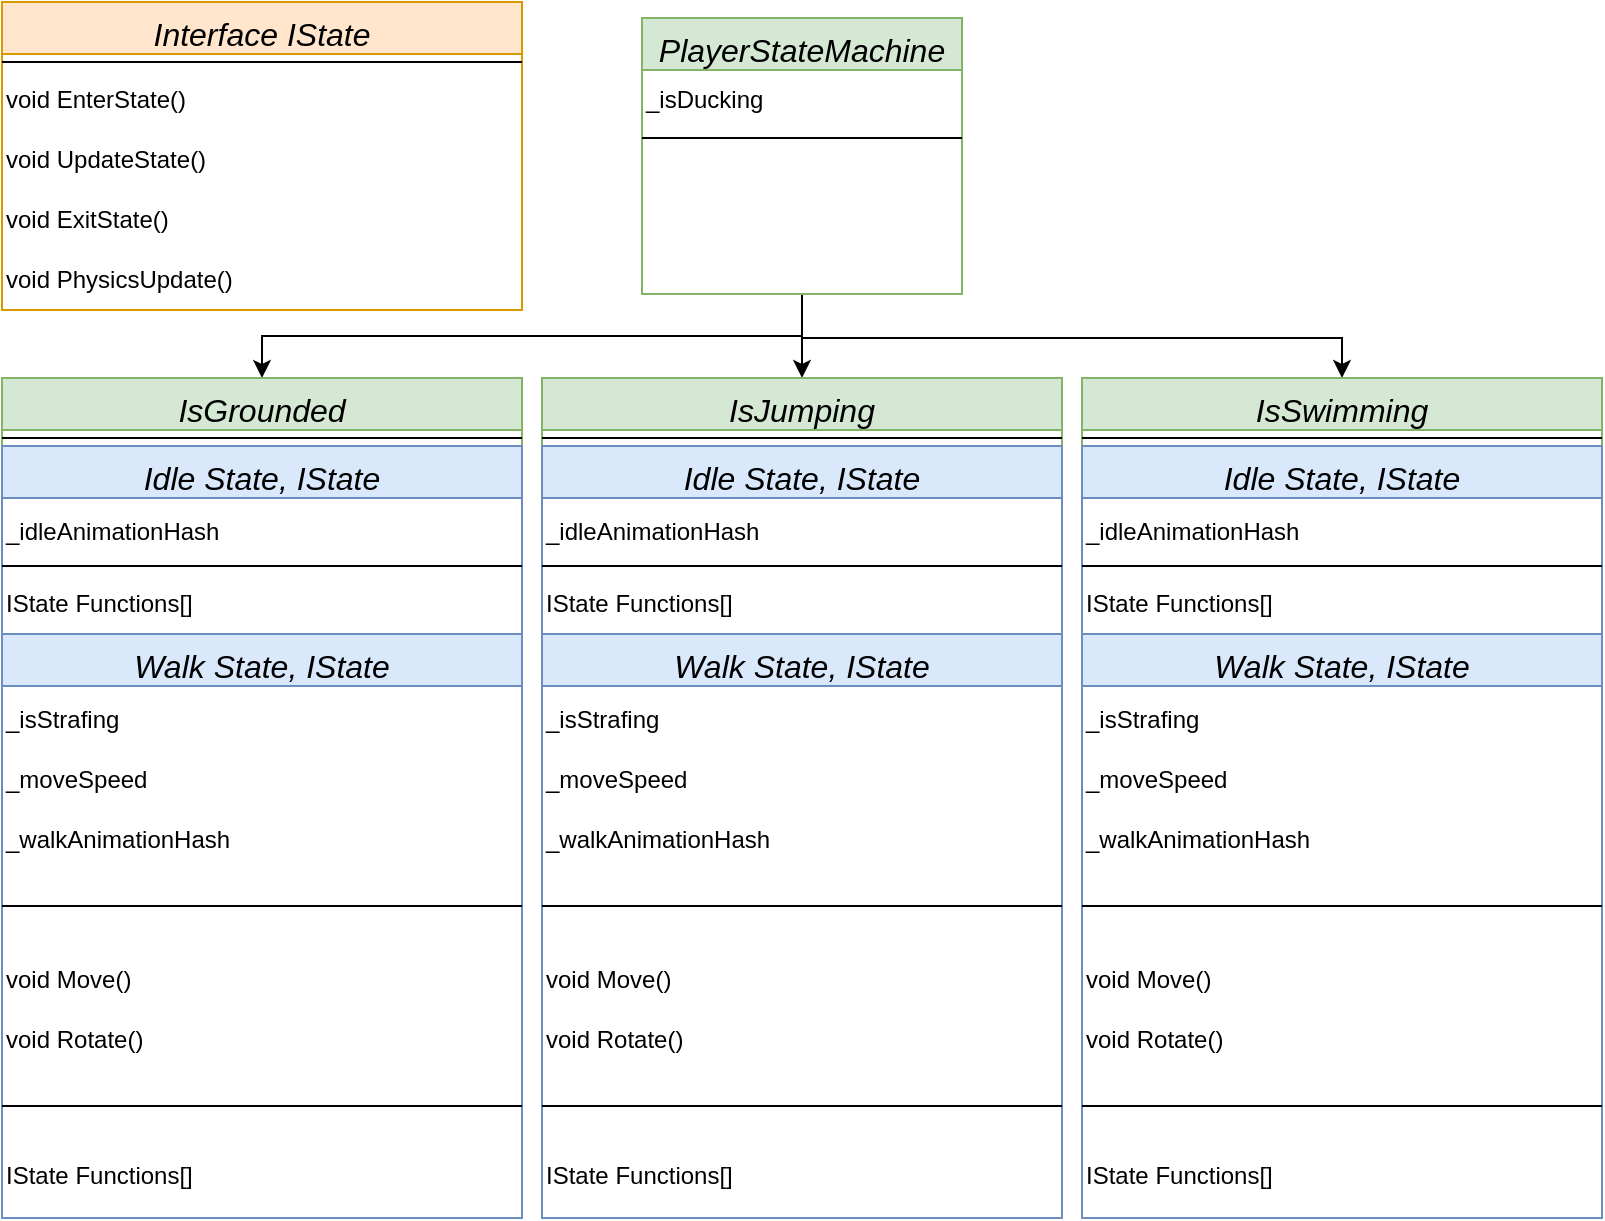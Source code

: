 <mxfile version="24.7.13" pages="3">
  <diagram id="C5RBs43oDa-KdzZeNtuy" name="PlayerStateMachine">
    <mxGraphModel dx="2014" dy="644" grid="1" gridSize="10" guides="1" tooltips="1" connect="1" arrows="1" fold="1" page="1" pageScale="1" pageWidth="827" pageHeight="1169" math="0" shadow="0">
      <root>
        <mxCell id="WIyWlLk6GJQsqaUBKTNV-0" />
        <mxCell id="WIyWlLk6GJQsqaUBKTNV-1" parent="WIyWlLk6GJQsqaUBKTNV-0" />
        <mxCell id="2IhaE5x2PZV9A6nJjj-g-5" style="edgeStyle=orthogonalEdgeStyle;rounded=0;orthogonalLoop=1;jettySize=auto;html=1;exitX=0.5;exitY=1;exitDx=0;exitDy=0;entryX=0.5;entryY=0;entryDx=0;entryDy=0;" edge="1" parent="WIyWlLk6GJQsqaUBKTNV-1" source="zkfFHV4jXpPFQw0GAbJ--0" target="_6eYc3MdGLwHQxHg428E-12">
          <mxGeometry relative="1" as="geometry" />
        </mxCell>
        <mxCell id="2IhaE5x2PZV9A6nJjj-g-6" style="edgeStyle=orthogonalEdgeStyle;rounded=0;orthogonalLoop=1;jettySize=auto;html=1;entryX=0.5;entryY=0;entryDx=0;entryDy=0;" edge="1" parent="WIyWlLk6GJQsqaUBKTNV-1" source="zkfFHV4jXpPFQw0GAbJ--0" target="_6eYc3MdGLwHQxHg428E-19">
          <mxGeometry relative="1" as="geometry" />
        </mxCell>
        <mxCell id="2IhaE5x2PZV9A6nJjj-g-7" style="edgeStyle=orthogonalEdgeStyle;rounded=0;orthogonalLoop=1;jettySize=auto;html=1;entryX=0.5;entryY=0;entryDx=0;entryDy=0;" edge="1" parent="WIyWlLk6GJQsqaUBKTNV-1" source="zkfFHV4jXpPFQw0GAbJ--0" target="_6eYc3MdGLwHQxHg428E-8">
          <mxGeometry relative="1" as="geometry">
            <Array as="points">
              <mxPoint x="380" y="180" />
              <mxPoint x="650" y="180" />
            </Array>
          </mxGeometry>
        </mxCell>
        <mxCell id="zkfFHV4jXpPFQw0GAbJ--0" value="PlayerStateMachine" style="swimlane;fontStyle=2;align=center;verticalAlign=top;childLayout=stackLayout;horizontal=1;startSize=26;horizontalStack=0;resizeParent=1;resizeLast=0;collapsible=1;marginBottom=0;rounded=0;shadow=0;strokeWidth=1;fillColor=#d5e8d4;strokeColor=#82b366;fontSize=16;" parent="WIyWlLk6GJQsqaUBKTNV-1" vertex="1">
          <mxGeometry x="300" y="20" width="160" height="138" as="geometry">
            <mxRectangle x="230" y="140" width="160" height="26" as="alternateBounds" />
          </mxGeometry>
        </mxCell>
        <mxCell id="2IhaE5x2PZV9A6nJjj-g-4" value="_isDucking" style="text;html=1;align=left;verticalAlign=middle;resizable=0;points=[];autosize=1;strokeColor=none;fillColor=none;" vertex="1" parent="zkfFHV4jXpPFQw0GAbJ--0">
          <mxGeometry y="26" width="160" height="30" as="geometry" />
        </mxCell>
        <mxCell id="zkfFHV4jXpPFQw0GAbJ--4" value="" style="line;html=1;strokeWidth=1;align=left;verticalAlign=middle;spacingTop=-1;spacingLeft=3;spacingRight=3;rotatable=0;labelPosition=right;points=[];portConstraint=eastwest;" parent="zkfFHV4jXpPFQw0GAbJ--0" vertex="1">
          <mxGeometry y="56" width="160" height="8" as="geometry" />
        </mxCell>
        <mxCell id="_6eYc3MdGLwHQxHg428E-8" value="IsSwimming&#xa;" style="swimlane;fontStyle=2;align=center;verticalAlign=top;childLayout=stackLayout;horizontal=1;startSize=26;horizontalStack=0;resizeParent=1;resizeLast=0;collapsible=1;marginBottom=0;rounded=0;shadow=0;strokeWidth=1;fillColor=#d5e8d4;strokeColor=#82b366;fontSize=16;" parent="WIyWlLk6GJQsqaUBKTNV-1" vertex="1">
          <mxGeometry x="520" y="200" width="260" height="420" as="geometry">
            <mxRectangle x="230" y="140" width="160" height="26" as="alternateBounds" />
          </mxGeometry>
        </mxCell>
        <mxCell id="_6eYc3MdGLwHQxHg428E-9" value="" style="line;html=1;strokeWidth=1;align=left;verticalAlign=middle;spacingTop=-1;spacingLeft=3;spacingRight=3;rotatable=0;labelPosition=right;points=[];portConstraint=eastwest;" parent="_6eYc3MdGLwHQxHg428E-8" vertex="1">
          <mxGeometry y="26" width="260" height="8" as="geometry" />
        </mxCell>
        <mxCell id="2IhaE5x2PZV9A6nJjj-g-97" value="Idle State, IState" style="swimlane;fontStyle=2;align=center;verticalAlign=top;childLayout=stackLayout;horizontal=1;startSize=26;horizontalStack=0;resizeParent=1;resizeLast=0;collapsible=1;marginBottom=0;rounded=0;shadow=0;strokeWidth=1;fillColor=#dae8fc;strokeColor=#6c8ebf;fontSize=16;" vertex="1" parent="_6eYc3MdGLwHQxHg428E-8">
          <mxGeometry y="34" width="260" height="94" as="geometry">
            <mxRectangle x="230" y="140" width="160" height="26" as="alternateBounds" />
          </mxGeometry>
        </mxCell>
        <mxCell id="2IhaE5x2PZV9A6nJjj-g-98" value="&lt;font style=&quot;font-size: 12px;&quot;&gt;_idleAnimationHash&lt;/font&gt;" style="text;html=1;align=left;verticalAlign=middle;resizable=0;points=[];autosize=1;strokeColor=none;fillColor=none;fontSize=16;" vertex="1" parent="2IhaE5x2PZV9A6nJjj-g-97">
          <mxGeometry y="26" width="260" height="30" as="geometry" />
        </mxCell>
        <mxCell id="2IhaE5x2PZV9A6nJjj-g-99" value="" style="line;html=1;strokeWidth=1;align=left;verticalAlign=middle;spacingTop=-1;spacingLeft=3;spacingRight=3;rotatable=0;labelPosition=right;points=[];portConstraint=eastwest;" vertex="1" parent="2IhaE5x2PZV9A6nJjj-g-97">
          <mxGeometry y="56" width="260" height="8" as="geometry" />
        </mxCell>
        <mxCell id="2IhaE5x2PZV9A6nJjj-g-100" value="IState Functions[]" style="text;html=1;align=left;verticalAlign=middle;resizable=0;points=[];autosize=1;strokeColor=none;fillColor=none;" vertex="1" parent="2IhaE5x2PZV9A6nJjj-g-97">
          <mxGeometry y="64" width="260" height="30" as="geometry" />
        </mxCell>
        <mxCell id="2IhaE5x2PZV9A6nJjj-g-101" value="Walk State, IState" style="swimlane;fontStyle=2;align=center;verticalAlign=top;childLayout=stackLayout;horizontal=1;startSize=26;horizontalStack=0;resizeParent=1;resizeLast=0;collapsible=1;marginBottom=0;rounded=0;shadow=0;strokeWidth=1;fontSize=16;fillColor=#dae8fc;strokeColor=#6c8ebf;" vertex="1" parent="_6eYc3MdGLwHQxHg428E-8">
          <mxGeometry y="128" width="260" height="292" as="geometry">
            <mxRectangle x="230" y="140" width="160" height="26" as="alternateBounds" />
          </mxGeometry>
        </mxCell>
        <mxCell id="2IhaE5x2PZV9A6nJjj-g-102" value="&lt;font style=&quot;font-size: 12px;&quot;&gt;_isStrafing&lt;/font&gt;" style="text;html=1;align=left;verticalAlign=middle;resizable=0;points=[];autosize=1;strokeColor=none;fillColor=none;fontSize=16;" vertex="1" parent="2IhaE5x2PZV9A6nJjj-g-101">
          <mxGeometry y="26" width="260" height="30" as="geometry" />
        </mxCell>
        <mxCell id="2IhaE5x2PZV9A6nJjj-g-103" value="&lt;font style=&quot;font-size: 12px;&quot;&gt;_moveSpeed&lt;/font&gt;" style="text;html=1;align=left;verticalAlign=middle;resizable=0;points=[];autosize=1;strokeColor=none;fillColor=none;fontSize=16;" vertex="1" parent="2IhaE5x2PZV9A6nJjj-g-101">
          <mxGeometry y="56" width="260" height="30" as="geometry" />
        </mxCell>
        <mxCell id="2IhaE5x2PZV9A6nJjj-g-104" value="&lt;font style=&quot;font-size: 12px;&quot;&gt;_walkAnimationHash&lt;/font&gt;" style="text;html=1;align=left;verticalAlign=middle;resizable=0;points=[];autosize=1;strokeColor=none;fillColor=none;fontSize=16;" vertex="1" parent="2IhaE5x2PZV9A6nJjj-g-101">
          <mxGeometry y="86" width="260" height="30" as="geometry" />
        </mxCell>
        <mxCell id="2IhaE5x2PZV9A6nJjj-g-105" value="" style="line;html=1;strokeWidth=1;align=left;verticalAlign=middle;spacingTop=-1;spacingLeft=3;spacingRight=3;rotatable=0;labelPosition=right;points=[];portConstraint=eastwest;" vertex="1" parent="2IhaE5x2PZV9A6nJjj-g-101">
          <mxGeometry y="116" width="260" height="40" as="geometry" />
        </mxCell>
        <mxCell id="2IhaE5x2PZV9A6nJjj-g-106" value="&lt;span style=&quot;font-size: 12px;&quot;&gt;void Move()&lt;/span&gt;" style="text;html=1;align=left;verticalAlign=middle;resizable=0;points=[];autosize=1;strokeColor=none;fillColor=none;fontSize=16;" vertex="1" parent="2IhaE5x2PZV9A6nJjj-g-101">
          <mxGeometry y="156" width="260" height="30" as="geometry" />
        </mxCell>
        <mxCell id="2IhaE5x2PZV9A6nJjj-g-107" value="&lt;span style=&quot;font-size: 12px;&quot;&gt;void Rotate()&lt;/span&gt;" style="text;html=1;align=left;verticalAlign=middle;resizable=0;points=[];autosize=1;strokeColor=none;fillColor=none;fontSize=16;" vertex="1" parent="2IhaE5x2PZV9A6nJjj-g-101">
          <mxGeometry y="186" width="260" height="30" as="geometry" />
        </mxCell>
        <mxCell id="2IhaE5x2PZV9A6nJjj-g-108" value="" style="line;html=1;strokeWidth=1;align=left;verticalAlign=middle;spacingTop=-1;spacingLeft=3;spacingRight=3;rotatable=0;labelPosition=right;points=[];portConstraint=eastwest;" vertex="1" parent="2IhaE5x2PZV9A6nJjj-g-101">
          <mxGeometry y="216" width="260" height="40" as="geometry" />
        </mxCell>
        <mxCell id="2IhaE5x2PZV9A6nJjj-g-109" value="IState Functions[]" style="text;html=1;align=left;verticalAlign=middle;resizable=0;points=[];autosize=1;strokeColor=none;fillColor=none;" vertex="1" parent="2IhaE5x2PZV9A6nJjj-g-101">
          <mxGeometry y="256" width="260" height="30" as="geometry" />
        </mxCell>
        <mxCell id="_6eYc3MdGLwHQxHg428E-12" value="IsGrounded" style="swimlane;fontStyle=2;align=center;verticalAlign=top;childLayout=stackLayout;horizontal=1;startSize=26;horizontalStack=0;resizeParent=1;resizeLast=0;collapsible=1;marginBottom=0;rounded=0;shadow=0;strokeWidth=1;fontSize=16;fillColor=#d5e8d4;strokeColor=#82b366;" parent="WIyWlLk6GJQsqaUBKTNV-1" vertex="1">
          <mxGeometry x="-20" y="200" width="260" height="420" as="geometry">
            <mxRectangle x="230" y="140" width="160" height="26" as="alternateBounds" />
          </mxGeometry>
        </mxCell>
        <mxCell id="_6eYc3MdGLwHQxHg428E-13" value="" style="line;html=1;strokeWidth=1;align=left;verticalAlign=middle;spacingTop=-1;spacingLeft=3;spacingRight=3;rotatable=0;labelPosition=right;points=[];portConstraint=eastwest;" parent="_6eYc3MdGLwHQxHg428E-12" vertex="1">
          <mxGeometry y="26" width="260" height="8" as="geometry" />
        </mxCell>
        <mxCell id="_6eYc3MdGLwHQxHg428E-2" value="Idle State, IState" style="swimlane;fontStyle=2;align=center;verticalAlign=top;childLayout=stackLayout;horizontal=1;startSize=26;horizontalStack=0;resizeParent=1;resizeLast=0;collapsible=1;marginBottom=0;rounded=0;shadow=0;strokeWidth=1;fillColor=#dae8fc;strokeColor=#6c8ebf;fontSize=16;" parent="_6eYc3MdGLwHQxHg428E-12" vertex="1">
          <mxGeometry y="34" width="260" height="94" as="geometry">
            <mxRectangle x="230" y="140" width="160" height="26" as="alternateBounds" />
          </mxGeometry>
        </mxCell>
        <mxCell id="2IhaE5x2PZV9A6nJjj-g-25" value="&lt;font style=&quot;font-size: 12px;&quot;&gt;_idleAnimationHash&lt;/font&gt;" style="text;html=1;align=left;verticalAlign=middle;resizable=0;points=[];autosize=1;strokeColor=none;fillColor=none;fontSize=16;" vertex="1" parent="_6eYc3MdGLwHQxHg428E-2">
          <mxGeometry y="26" width="260" height="30" as="geometry" />
        </mxCell>
        <mxCell id="_6eYc3MdGLwHQxHg428E-3" value="" style="line;html=1;strokeWidth=1;align=left;verticalAlign=middle;spacingTop=-1;spacingLeft=3;spacingRight=3;rotatable=0;labelPosition=right;points=[];portConstraint=eastwest;" parent="_6eYc3MdGLwHQxHg428E-2" vertex="1">
          <mxGeometry y="56" width="260" height="8" as="geometry" />
        </mxCell>
        <mxCell id="2IhaE5x2PZV9A6nJjj-g-29" value="IState Functions[]" style="text;html=1;align=left;verticalAlign=middle;resizable=0;points=[];autosize=1;strokeColor=none;fillColor=none;" vertex="1" parent="_6eYc3MdGLwHQxHg428E-2">
          <mxGeometry y="64" width="260" height="30" as="geometry" />
        </mxCell>
        <mxCell id="_6eYc3MdGLwHQxHg428E-6" value="Walk State, IState" style="swimlane;fontStyle=2;align=center;verticalAlign=top;childLayout=stackLayout;horizontal=1;startSize=26;horizontalStack=0;resizeParent=1;resizeLast=0;collapsible=1;marginBottom=0;rounded=0;shadow=0;strokeWidth=1;fontSize=16;fillColor=#dae8fc;strokeColor=#6c8ebf;" parent="_6eYc3MdGLwHQxHg428E-12" vertex="1">
          <mxGeometry y="128" width="260" height="292" as="geometry">
            <mxRectangle x="230" y="140" width="160" height="26" as="alternateBounds" />
          </mxGeometry>
        </mxCell>
        <mxCell id="_6eYc3MdGLwHQxHg428E-18" value="&lt;font style=&quot;font-size: 12px;&quot;&gt;_isStrafing&lt;/font&gt;" style="text;html=1;align=left;verticalAlign=middle;resizable=0;points=[];autosize=1;strokeColor=none;fillColor=none;fontSize=16;" parent="_6eYc3MdGLwHQxHg428E-6" vertex="1">
          <mxGeometry y="26" width="260" height="30" as="geometry" />
        </mxCell>
        <mxCell id="2IhaE5x2PZV9A6nJjj-g-20" value="&lt;font style=&quot;font-size: 12px;&quot;&gt;_moveSpeed&lt;/font&gt;" style="text;html=1;align=left;verticalAlign=middle;resizable=0;points=[];autosize=1;strokeColor=none;fillColor=none;fontSize=16;" vertex="1" parent="_6eYc3MdGLwHQxHg428E-6">
          <mxGeometry y="56" width="260" height="30" as="geometry" />
        </mxCell>
        <mxCell id="2IhaE5x2PZV9A6nJjj-g-24" value="&lt;font style=&quot;font-size: 12px;&quot;&gt;_walkAnimationHash&lt;/font&gt;" style="text;html=1;align=left;verticalAlign=middle;resizable=0;points=[];autosize=1;strokeColor=none;fillColor=none;fontSize=16;" vertex="1" parent="_6eYc3MdGLwHQxHg428E-6">
          <mxGeometry y="86" width="260" height="30" as="geometry" />
        </mxCell>
        <mxCell id="_6eYc3MdGLwHQxHg428E-7" value="" style="line;html=1;strokeWidth=1;align=left;verticalAlign=middle;spacingTop=-1;spacingLeft=3;spacingRight=3;rotatable=0;labelPosition=right;points=[];portConstraint=eastwest;" parent="_6eYc3MdGLwHQxHg428E-6" vertex="1">
          <mxGeometry y="116" width="260" height="40" as="geometry" />
        </mxCell>
        <mxCell id="2IhaE5x2PZV9A6nJjj-g-22" value="&lt;span style=&quot;font-size: 12px;&quot;&gt;void Move()&lt;/span&gt;" style="text;html=1;align=left;verticalAlign=middle;resizable=0;points=[];autosize=1;strokeColor=none;fillColor=none;fontSize=16;" vertex="1" parent="_6eYc3MdGLwHQxHg428E-6">
          <mxGeometry y="156" width="260" height="30" as="geometry" />
        </mxCell>
        <mxCell id="2IhaE5x2PZV9A6nJjj-g-23" value="&lt;span style=&quot;font-size: 12px;&quot;&gt;void Rotate()&lt;/span&gt;" style="text;html=1;align=left;verticalAlign=middle;resizable=0;points=[];autosize=1;strokeColor=none;fillColor=none;fontSize=16;" vertex="1" parent="_6eYc3MdGLwHQxHg428E-6">
          <mxGeometry y="186" width="260" height="30" as="geometry" />
        </mxCell>
        <mxCell id="2IhaE5x2PZV9A6nJjj-g-27" value="" style="line;html=1;strokeWidth=1;align=left;verticalAlign=middle;spacingTop=-1;spacingLeft=3;spacingRight=3;rotatable=0;labelPosition=right;points=[];portConstraint=eastwest;" vertex="1" parent="_6eYc3MdGLwHQxHg428E-6">
          <mxGeometry y="216" width="260" height="40" as="geometry" />
        </mxCell>
        <mxCell id="2IhaE5x2PZV9A6nJjj-g-28" value="IState Functions[]" style="text;html=1;align=left;verticalAlign=middle;resizable=0;points=[];autosize=1;strokeColor=none;fillColor=none;" vertex="1" parent="_6eYc3MdGLwHQxHg428E-6">
          <mxGeometry y="256" width="260" height="30" as="geometry" />
        </mxCell>
        <mxCell id="_6eYc3MdGLwHQxHg428E-19" value="IsJumping" style="swimlane;fontStyle=2;align=center;verticalAlign=top;childLayout=stackLayout;horizontal=1;startSize=26;horizontalStack=0;resizeParent=1;resizeLast=0;collapsible=1;marginBottom=0;rounded=0;shadow=0;strokeWidth=1;fillColor=#d5e8d4;strokeColor=#82b366;fontSize=16;" parent="WIyWlLk6GJQsqaUBKTNV-1" vertex="1">
          <mxGeometry x="250" y="200" width="260" height="420" as="geometry">
            <mxRectangle x="230" y="140" width="160" height="26" as="alternateBounds" />
          </mxGeometry>
        </mxCell>
        <mxCell id="_6eYc3MdGLwHQxHg428E-20" value="" style="line;html=1;strokeWidth=1;align=left;verticalAlign=middle;spacingTop=-1;spacingLeft=3;spacingRight=3;rotatable=0;labelPosition=right;points=[];portConstraint=eastwest;" parent="_6eYc3MdGLwHQxHg428E-19" vertex="1">
          <mxGeometry y="26" width="260" height="8" as="geometry" />
        </mxCell>
        <mxCell id="2IhaE5x2PZV9A6nJjj-g-84" value="Idle State, IState" style="swimlane;fontStyle=2;align=center;verticalAlign=top;childLayout=stackLayout;horizontal=1;startSize=26;horizontalStack=0;resizeParent=1;resizeLast=0;collapsible=1;marginBottom=0;rounded=0;shadow=0;strokeWidth=1;fillColor=#dae8fc;strokeColor=#6c8ebf;fontSize=16;" vertex="1" parent="_6eYc3MdGLwHQxHg428E-19">
          <mxGeometry y="34" width="260" height="94" as="geometry">
            <mxRectangle x="230" y="140" width="160" height="26" as="alternateBounds" />
          </mxGeometry>
        </mxCell>
        <mxCell id="2IhaE5x2PZV9A6nJjj-g-85" value="&lt;font style=&quot;font-size: 12px;&quot;&gt;_idleAnimationHash&lt;/font&gt;" style="text;html=1;align=left;verticalAlign=middle;resizable=0;points=[];autosize=1;strokeColor=none;fillColor=none;fontSize=16;" vertex="1" parent="2IhaE5x2PZV9A6nJjj-g-84">
          <mxGeometry y="26" width="260" height="30" as="geometry" />
        </mxCell>
        <mxCell id="2IhaE5x2PZV9A6nJjj-g-86" value="" style="line;html=1;strokeWidth=1;align=left;verticalAlign=middle;spacingTop=-1;spacingLeft=3;spacingRight=3;rotatable=0;labelPosition=right;points=[];portConstraint=eastwest;" vertex="1" parent="2IhaE5x2PZV9A6nJjj-g-84">
          <mxGeometry y="56" width="260" height="8" as="geometry" />
        </mxCell>
        <mxCell id="2IhaE5x2PZV9A6nJjj-g-87" value="IState Functions[]" style="text;html=1;align=left;verticalAlign=middle;resizable=0;points=[];autosize=1;strokeColor=none;fillColor=none;" vertex="1" parent="2IhaE5x2PZV9A6nJjj-g-84">
          <mxGeometry y="64" width="260" height="30" as="geometry" />
        </mxCell>
        <mxCell id="2IhaE5x2PZV9A6nJjj-g-88" value="Walk State, IState" style="swimlane;fontStyle=2;align=center;verticalAlign=top;childLayout=stackLayout;horizontal=1;startSize=26;horizontalStack=0;resizeParent=1;resizeLast=0;collapsible=1;marginBottom=0;rounded=0;shadow=0;strokeWidth=1;fontSize=16;fillColor=#dae8fc;strokeColor=#6c8ebf;" vertex="1" parent="_6eYc3MdGLwHQxHg428E-19">
          <mxGeometry y="128" width="260" height="292" as="geometry">
            <mxRectangle x="230" y="140" width="160" height="26" as="alternateBounds" />
          </mxGeometry>
        </mxCell>
        <mxCell id="2IhaE5x2PZV9A6nJjj-g-89" value="&lt;font style=&quot;font-size: 12px;&quot;&gt;_isStrafing&lt;/font&gt;" style="text;html=1;align=left;verticalAlign=middle;resizable=0;points=[];autosize=1;strokeColor=none;fillColor=none;fontSize=16;" vertex="1" parent="2IhaE5x2PZV9A6nJjj-g-88">
          <mxGeometry y="26" width="260" height="30" as="geometry" />
        </mxCell>
        <mxCell id="2IhaE5x2PZV9A6nJjj-g-90" value="&lt;font style=&quot;font-size: 12px;&quot;&gt;_moveSpeed&lt;/font&gt;" style="text;html=1;align=left;verticalAlign=middle;resizable=0;points=[];autosize=1;strokeColor=none;fillColor=none;fontSize=16;" vertex="1" parent="2IhaE5x2PZV9A6nJjj-g-88">
          <mxGeometry y="56" width="260" height="30" as="geometry" />
        </mxCell>
        <mxCell id="2IhaE5x2PZV9A6nJjj-g-91" value="&lt;font style=&quot;font-size: 12px;&quot;&gt;_walkAnimationHash&lt;/font&gt;" style="text;html=1;align=left;verticalAlign=middle;resizable=0;points=[];autosize=1;strokeColor=none;fillColor=none;fontSize=16;" vertex="1" parent="2IhaE5x2PZV9A6nJjj-g-88">
          <mxGeometry y="86" width="260" height="30" as="geometry" />
        </mxCell>
        <mxCell id="2IhaE5x2PZV9A6nJjj-g-92" value="" style="line;html=1;strokeWidth=1;align=left;verticalAlign=middle;spacingTop=-1;spacingLeft=3;spacingRight=3;rotatable=0;labelPosition=right;points=[];portConstraint=eastwest;" vertex="1" parent="2IhaE5x2PZV9A6nJjj-g-88">
          <mxGeometry y="116" width="260" height="40" as="geometry" />
        </mxCell>
        <mxCell id="2IhaE5x2PZV9A6nJjj-g-93" value="&lt;span style=&quot;font-size: 12px;&quot;&gt;void Move()&lt;/span&gt;" style="text;html=1;align=left;verticalAlign=middle;resizable=0;points=[];autosize=1;strokeColor=none;fillColor=none;fontSize=16;" vertex="1" parent="2IhaE5x2PZV9A6nJjj-g-88">
          <mxGeometry y="156" width="260" height="30" as="geometry" />
        </mxCell>
        <mxCell id="2IhaE5x2PZV9A6nJjj-g-94" value="&lt;span style=&quot;font-size: 12px;&quot;&gt;void Rotate()&lt;/span&gt;" style="text;html=1;align=left;verticalAlign=middle;resizable=0;points=[];autosize=1;strokeColor=none;fillColor=none;fontSize=16;" vertex="1" parent="2IhaE5x2PZV9A6nJjj-g-88">
          <mxGeometry y="186" width="260" height="30" as="geometry" />
        </mxCell>
        <mxCell id="2IhaE5x2PZV9A6nJjj-g-95" value="" style="line;html=1;strokeWidth=1;align=left;verticalAlign=middle;spacingTop=-1;spacingLeft=3;spacingRight=3;rotatable=0;labelPosition=right;points=[];portConstraint=eastwest;" vertex="1" parent="2IhaE5x2PZV9A6nJjj-g-88">
          <mxGeometry y="216" width="260" height="40" as="geometry" />
        </mxCell>
        <mxCell id="2IhaE5x2PZV9A6nJjj-g-96" value="IState Functions[]" style="text;html=1;align=left;verticalAlign=middle;resizable=0;points=[];autosize=1;strokeColor=none;fillColor=none;" vertex="1" parent="2IhaE5x2PZV9A6nJjj-g-88">
          <mxGeometry y="256" width="260" height="30" as="geometry" />
        </mxCell>
        <mxCell id="2IhaE5x2PZV9A6nJjj-g-30" value="Interface IState" style="swimlane;fontStyle=2;align=center;verticalAlign=top;childLayout=stackLayout;horizontal=1;startSize=26;horizontalStack=0;resizeParent=1;resizeLast=0;collapsible=1;marginBottom=0;rounded=0;shadow=0;strokeWidth=1;fillColor=#ffe6cc;strokeColor=#d79b00;fontSize=16;" vertex="1" parent="WIyWlLk6GJQsqaUBKTNV-1">
          <mxGeometry x="-20" y="12" width="260" height="154" as="geometry">
            <mxRectangle x="230" y="140" width="160" height="26" as="alternateBounds" />
          </mxGeometry>
        </mxCell>
        <mxCell id="2IhaE5x2PZV9A6nJjj-g-32" value="" style="line;html=1;strokeWidth=1;align=left;verticalAlign=middle;spacingTop=-1;spacingLeft=3;spacingRight=3;rotatable=0;labelPosition=right;points=[];portConstraint=eastwest;" vertex="1" parent="2IhaE5x2PZV9A6nJjj-g-30">
          <mxGeometry y="26" width="260" height="8" as="geometry" />
        </mxCell>
        <mxCell id="2IhaE5x2PZV9A6nJjj-g-34" value="void EnterState()" style="text;html=1;align=left;verticalAlign=middle;resizable=0;points=[];autosize=1;strokeColor=none;fillColor=none;" vertex="1" parent="2IhaE5x2PZV9A6nJjj-g-30">
          <mxGeometry y="34" width="260" height="30" as="geometry" />
        </mxCell>
        <mxCell id="2IhaE5x2PZV9A6nJjj-g-35" value="void UpdateState()" style="text;html=1;align=left;verticalAlign=middle;resizable=0;points=[];autosize=1;strokeColor=none;fillColor=none;" vertex="1" parent="2IhaE5x2PZV9A6nJjj-g-30">
          <mxGeometry y="64" width="260" height="30" as="geometry" />
        </mxCell>
        <mxCell id="2IhaE5x2PZV9A6nJjj-g-36" value="void ExitState()" style="text;html=1;align=left;verticalAlign=middle;resizable=0;points=[];autosize=1;strokeColor=none;fillColor=none;" vertex="1" parent="2IhaE5x2PZV9A6nJjj-g-30">
          <mxGeometry y="94" width="260" height="30" as="geometry" />
        </mxCell>
        <mxCell id="2IhaE5x2PZV9A6nJjj-g-37" value="void PhysicsUpdate()" style="text;html=1;align=left;verticalAlign=middle;resizable=0;points=[];autosize=1;strokeColor=none;fillColor=none;" vertex="1" parent="2IhaE5x2PZV9A6nJjj-g-30">
          <mxGeometry y="124" width="260" height="30" as="geometry" />
        </mxCell>
      </root>
    </mxGraphModel>
  </diagram>
  <diagram id="VBiHl0NhrsINYKJSVlh8" name="Wouter">
    <mxGraphModel dx="1050" dy="522" grid="1" gridSize="10" guides="1" tooltips="1" connect="1" arrows="1" fold="1" page="1" pageScale="1" pageWidth="827" pageHeight="1169" math="0" shadow="0">
      <root>
        <mxCell id="0" />
        <mxCell id="1" parent="0" />
        <mxCell id="Km9jjlAeL_V2Vod5wpCP-1" value="Person" style="swimlane;fontStyle=2;align=center;verticalAlign=top;childLayout=stackLayout;horizontal=1;startSize=26;horizontalStack=0;resizeParent=1;resizeLast=0;collapsible=1;marginBottom=0;rounded=0;shadow=0;strokeWidth=1;" parent="1" vertex="1">
          <mxGeometry x="220" y="120" width="160" height="138" as="geometry">
            <mxRectangle x="230" y="140" width="160" height="26" as="alternateBounds" />
          </mxGeometry>
        </mxCell>
        <mxCell id="Km9jjlAeL_V2Vod5wpCP-2" value="Name" style="text;align=left;verticalAlign=top;spacingLeft=4;spacingRight=4;overflow=hidden;rotatable=0;points=[[0,0.5],[1,0.5]];portConstraint=eastwest;" parent="Km9jjlAeL_V2Vod5wpCP-1" vertex="1">
          <mxGeometry y="26" width="160" height="26" as="geometry" />
        </mxCell>
        <mxCell id="Km9jjlAeL_V2Vod5wpCP-3" value="Phone Number" style="text;align=left;verticalAlign=top;spacingLeft=4;spacingRight=4;overflow=hidden;rotatable=0;points=[[0,0.5],[1,0.5]];portConstraint=eastwest;rounded=0;shadow=0;html=0;" parent="Km9jjlAeL_V2Vod5wpCP-1" vertex="1">
          <mxGeometry y="52" width="160" height="26" as="geometry" />
        </mxCell>
        <mxCell id="Km9jjlAeL_V2Vod5wpCP-4" value="Email Address" style="text;align=left;verticalAlign=top;spacingLeft=4;spacingRight=4;overflow=hidden;rotatable=0;points=[[0,0.5],[1,0.5]];portConstraint=eastwest;rounded=0;shadow=0;html=0;" parent="Km9jjlAeL_V2Vod5wpCP-1" vertex="1">
          <mxGeometry y="78" width="160" height="26" as="geometry" />
        </mxCell>
        <mxCell id="Km9jjlAeL_V2Vod5wpCP-5" value="" style="line;html=1;strokeWidth=1;align=left;verticalAlign=middle;spacingTop=-1;spacingLeft=3;spacingRight=3;rotatable=0;labelPosition=right;points=[];portConstraint=eastwest;" parent="Km9jjlAeL_V2Vod5wpCP-1" vertex="1">
          <mxGeometry y="104" width="160" height="8" as="geometry" />
        </mxCell>
        <mxCell id="Km9jjlAeL_V2Vod5wpCP-6" value="Purchase Parking Pass" style="text;align=left;verticalAlign=top;spacingLeft=4;spacingRight=4;overflow=hidden;rotatable=0;points=[[0,0.5],[1,0.5]];portConstraint=eastwest;" parent="Km9jjlAeL_V2Vod5wpCP-1" vertex="1">
          <mxGeometry y="112" width="160" height="26" as="geometry" />
        </mxCell>
        <mxCell id="Km9jjlAeL_V2Vod5wpCP-7" value="Student" style="swimlane;fontStyle=0;align=center;verticalAlign=top;childLayout=stackLayout;horizontal=1;startSize=26;horizontalStack=0;resizeParent=1;resizeLast=0;collapsible=1;marginBottom=0;rounded=0;shadow=0;strokeWidth=1;" parent="1" vertex="1">
          <mxGeometry x="120" y="360" width="160" height="138" as="geometry">
            <mxRectangle x="130" y="380" width="160" height="26" as="alternateBounds" />
          </mxGeometry>
        </mxCell>
        <mxCell id="Km9jjlAeL_V2Vod5wpCP-8" value="Student Number" style="text;align=left;verticalAlign=top;spacingLeft=4;spacingRight=4;overflow=hidden;rotatable=0;points=[[0,0.5],[1,0.5]];portConstraint=eastwest;" parent="Km9jjlAeL_V2Vod5wpCP-7" vertex="1">
          <mxGeometry y="26" width="160" height="26" as="geometry" />
        </mxCell>
        <mxCell id="Km9jjlAeL_V2Vod5wpCP-9" value="Average Mark" style="text;align=left;verticalAlign=top;spacingLeft=4;spacingRight=4;overflow=hidden;rotatable=0;points=[[0,0.5],[1,0.5]];portConstraint=eastwest;rounded=0;shadow=0;html=0;" parent="Km9jjlAeL_V2Vod5wpCP-7" vertex="1">
          <mxGeometry y="52" width="160" height="26" as="geometry" />
        </mxCell>
        <mxCell id="Km9jjlAeL_V2Vod5wpCP-10" value="" style="line;html=1;strokeWidth=1;align=left;verticalAlign=middle;spacingTop=-1;spacingLeft=3;spacingRight=3;rotatable=0;labelPosition=right;points=[];portConstraint=eastwest;" parent="Km9jjlAeL_V2Vod5wpCP-7" vertex="1">
          <mxGeometry y="78" width="160" height="8" as="geometry" />
        </mxCell>
        <mxCell id="Km9jjlAeL_V2Vod5wpCP-11" value="Is Eligible To Enroll" style="text;align=left;verticalAlign=top;spacingLeft=4;spacingRight=4;overflow=hidden;rotatable=0;points=[[0,0.5],[1,0.5]];portConstraint=eastwest;fontStyle=4" parent="Km9jjlAeL_V2Vod5wpCP-7" vertex="1">
          <mxGeometry y="86" width="160" height="26" as="geometry" />
        </mxCell>
        <mxCell id="Km9jjlAeL_V2Vod5wpCP-12" value="Get Seminars Taken" style="text;align=left;verticalAlign=top;spacingLeft=4;spacingRight=4;overflow=hidden;rotatable=0;points=[[0,0.5],[1,0.5]];portConstraint=eastwest;" parent="Km9jjlAeL_V2Vod5wpCP-7" vertex="1">
          <mxGeometry y="112" width="160" height="26" as="geometry" />
        </mxCell>
        <mxCell id="Km9jjlAeL_V2Vod5wpCP-13" value="" style="endArrow=block;endSize=10;endFill=0;shadow=0;strokeWidth=1;rounded=0;curved=0;edgeStyle=elbowEdgeStyle;elbow=vertical;" parent="1" source="Km9jjlAeL_V2Vod5wpCP-7" target="Km9jjlAeL_V2Vod5wpCP-1" edge="1">
          <mxGeometry width="160" relative="1" as="geometry">
            <mxPoint x="200" y="203" as="sourcePoint" />
            <mxPoint x="200" y="203" as="targetPoint" />
          </mxGeometry>
        </mxCell>
        <mxCell id="Km9jjlAeL_V2Vod5wpCP-14" value="Professor" style="swimlane;fontStyle=0;align=center;verticalAlign=top;childLayout=stackLayout;horizontal=1;startSize=26;horizontalStack=0;resizeParent=1;resizeLast=0;collapsible=1;marginBottom=0;rounded=0;shadow=0;strokeWidth=1;" parent="1" vertex="1">
          <mxGeometry x="330" y="360" width="160" height="70" as="geometry">
            <mxRectangle x="340" y="380" width="170" height="26" as="alternateBounds" />
          </mxGeometry>
        </mxCell>
        <mxCell id="Km9jjlAeL_V2Vod5wpCP-15" value="Salary" style="text;align=left;verticalAlign=top;spacingLeft=4;spacingRight=4;overflow=hidden;rotatable=0;points=[[0,0.5],[1,0.5]];portConstraint=eastwest;" parent="Km9jjlAeL_V2Vod5wpCP-14" vertex="1">
          <mxGeometry y="26" width="160" height="26" as="geometry" />
        </mxCell>
        <mxCell id="Km9jjlAeL_V2Vod5wpCP-16" value="" style="line;html=1;strokeWidth=1;align=left;verticalAlign=middle;spacingTop=-1;spacingLeft=3;spacingRight=3;rotatable=0;labelPosition=right;points=[];portConstraint=eastwest;" parent="Km9jjlAeL_V2Vod5wpCP-14" vertex="1">
          <mxGeometry y="52" width="160" height="8" as="geometry" />
        </mxCell>
        <mxCell id="Km9jjlAeL_V2Vod5wpCP-17" value="" style="endArrow=block;endSize=10;endFill=0;shadow=0;strokeWidth=1;rounded=0;curved=0;edgeStyle=elbowEdgeStyle;elbow=vertical;" parent="1" source="Km9jjlAeL_V2Vod5wpCP-14" target="Km9jjlAeL_V2Vod5wpCP-1" edge="1">
          <mxGeometry width="160" relative="1" as="geometry">
            <mxPoint x="210" y="373" as="sourcePoint" />
            <mxPoint x="310" y="271" as="targetPoint" />
          </mxGeometry>
        </mxCell>
        <mxCell id="Km9jjlAeL_V2Vod5wpCP-18" value="Address" style="swimlane;fontStyle=0;align=center;verticalAlign=top;childLayout=stackLayout;horizontal=1;startSize=26;horizontalStack=0;resizeParent=1;resizeLast=0;collapsible=1;marginBottom=0;rounded=0;shadow=0;strokeWidth=1;" parent="1" vertex="1">
          <mxGeometry x="508" y="120" width="160" height="216" as="geometry">
            <mxRectangle x="550" y="140" width="160" height="26" as="alternateBounds" />
          </mxGeometry>
        </mxCell>
        <mxCell id="Km9jjlAeL_V2Vod5wpCP-19" value="Street" style="text;align=left;verticalAlign=top;spacingLeft=4;spacingRight=4;overflow=hidden;rotatable=0;points=[[0,0.5],[1,0.5]];portConstraint=eastwest;" parent="Km9jjlAeL_V2Vod5wpCP-18" vertex="1">
          <mxGeometry y="26" width="160" height="26" as="geometry" />
        </mxCell>
        <mxCell id="Km9jjlAeL_V2Vod5wpCP-20" value="City" style="text;align=left;verticalAlign=top;spacingLeft=4;spacingRight=4;overflow=hidden;rotatable=0;points=[[0,0.5],[1,0.5]];portConstraint=eastwest;rounded=0;shadow=0;html=0;" parent="Km9jjlAeL_V2Vod5wpCP-18" vertex="1">
          <mxGeometry y="52" width="160" height="26" as="geometry" />
        </mxCell>
        <mxCell id="Km9jjlAeL_V2Vod5wpCP-21" value="State" style="text;align=left;verticalAlign=top;spacingLeft=4;spacingRight=4;overflow=hidden;rotatable=0;points=[[0,0.5],[1,0.5]];portConstraint=eastwest;rounded=0;shadow=0;html=0;" parent="Km9jjlAeL_V2Vod5wpCP-18" vertex="1">
          <mxGeometry y="78" width="160" height="26" as="geometry" />
        </mxCell>
        <mxCell id="Km9jjlAeL_V2Vod5wpCP-22" value="Postal Code" style="text;align=left;verticalAlign=top;spacingLeft=4;spacingRight=4;overflow=hidden;rotatable=0;points=[[0,0.5],[1,0.5]];portConstraint=eastwest;rounded=0;shadow=0;html=0;" parent="Km9jjlAeL_V2Vod5wpCP-18" vertex="1">
          <mxGeometry y="104" width="160" height="26" as="geometry" />
        </mxCell>
        <mxCell id="Km9jjlAeL_V2Vod5wpCP-23" value="Country" style="text;align=left;verticalAlign=top;spacingLeft=4;spacingRight=4;overflow=hidden;rotatable=0;points=[[0,0.5],[1,0.5]];portConstraint=eastwest;rounded=0;shadow=0;html=0;" parent="Km9jjlAeL_V2Vod5wpCP-18" vertex="1">
          <mxGeometry y="130" width="160" height="26" as="geometry" />
        </mxCell>
        <mxCell id="Km9jjlAeL_V2Vod5wpCP-24" value="" style="line;html=1;strokeWidth=1;align=left;verticalAlign=middle;spacingTop=-1;spacingLeft=3;spacingRight=3;rotatable=0;labelPosition=right;points=[];portConstraint=eastwest;" parent="Km9jjlAeL_V2Vod5wpCP-18" vertex="1">
          <mxGeometry y="156" width="160" height="8" as="geometry" />
        </mxCell>
        <mxCell id="Km9jjlAeL_V2Vod5wpCP-25" value="Validate" style="text;align=left;verticalAlign=top;spacingLeft=4;spacingRight=4;overflow=hidden;rotatable=0;points=[[0,0.5],[1,0.5]];portConstraint=eastwest;" parent="Km9jjlAeL_V2Vod5wpCP-18" vertex="1">
          <mxGeometry y="164" width="160" height="26" as="geometry" />
        </mxCell>
        <mxCell id="Km9jjlAeL_V2Vod5wpCP-26" value="Output As Label" style="text;align=left;verticalAlign=top;spacingLeft=4;spacingRight=4;overflow=hidden;rotatable=0;points=[[0,0.5],[1,0.5]];portConstraint=eastwest;" parent="Km9jjlAeL_V2Vod5wpCP-18" vertex="1">
          <mxGeometry y="190" width="160" height="26" as="geometry" />
        </mxCell>
        <mxCell id="Km9jjlAeL_V2Vod5wpCP-27" value="" style="endArrow=open;shadow=0;strokeWidth=1;rounded=0;curved=0;endFill=1;edgeStyle=elbowEdgeStyle;elbow=vertical;" parent="1" source="Km9jjlAeL_V2Vod5wpCP-1" target="Km9jjlAeL_V2Vod5wpCP-18" edge="1">
          <mxGeometry x="0.5" y="41" relative="1" as="geometry">
            <mxPoint x="380" y="192" as="sourcePoint" />
            <mxPoint x="540" y="192" as="targetPoint" />
            <mxPoint x="-40" y="32" as="offset" />
          </mxGeometry>
        </mxCell>
        <mxCell id="Km9jjlAeL_V2Vod5wpCP-28" value="0..1" style="resizable=0;align=left;verticalAlign=bottom;labelBackgroundColor=none;fontSize=12;" parent="Km9jjlAeL_V2Vod5wpCP-27" connectable="0" vertex="1">
          <mxGeometry x="-1" relative="1" as="geometry">
            <mxPoint y="4" as="offset" />
          </mxGeometry>
        </mxCell>
        <mxCell id="Km9jjlAeL_V2Vod5wpCP-29" value="1" style="resizable=0;align=right;verticalAlign=bottom;labelBackgroundColor=none;fontSize=12;" parent="Km9jjlAeL_V2Vod5wpCP-27" connectable="0" vertex="1">
          <mxGeometry x="1" relative="1" as="geometry">
            <mxPoint x="-7" y="4" as="offset" />
          </mxGeometry>
        </mxCell>
        <mxCell id="Km9jjlAeL_V2Vod5wpCP-30" value="lives at" style="text;html=1;resizable=0;points=[];;align=center;verticalAlign=middle;labelBackgroundColor=none;rounded=0;shadow=0;strokeWidth=1;fontSize=12;" parent="Km9jjlAeL_V2Vod5wpCP-27" vertex="1" connectable="0">
          <mxGeometry x="0.5" y="49" relative="1" as="geometry">
            <mxPoint x="-38" y="40" as="offset" />
          </mxGeometry>
        </mxCell>
      </root>
    </mxGraphModel>
  </diagram>
  <diagram id="5MPUswmvjpgOqbiYXpOI" name="Tom">
    <mxGraphModel dx="1432" dy="747" grid="1" gridSize="10" guides="1" tooltips="1" connect="1" arrows="1" fold="1" page="1" pageScale="1" pageWidth="850" pageHeight="1100" math="0" shadow="0">
      <root>
        <mxCell id="0" />
        <mxCell id="1" parent="0" />
        <mxCell id="fZY8-1A4XL4weX6Cs1fj-3" value="" style="edgeStyle=orthogonalEdgeStyle;rounded=0;orthogonalLoop=1;jettySize=auto;html=1;" edge="1" parent="1" source="fZY8-1A4XL4weX6Cs1fj-1" target="fZY8-1A4XL4weX6Cs1fj-2">
          <mxGeometry relative="1" as="geometry" />
        </mxCell>
        <mxCell id="fZY8-1A4XL4weX6Cs1fj-11" value="" style="edgeStyle=orthogonalEdgeStyle;rounded=0;orthogonalLoop=1;jettySize=auto;html=1;" edge="1" parent="1" source="fZY8-1A4XL4weX6Cs1fj-1" target="fZY8-1A4XL4weX6Cs1fj-10">
          <mxGeometry relative="1" as="geometry" />
        </mxCell>
        <mxCell id="fZY8-1A4XL4weX6Cs1fj-13" value="" style="edgeStyle=orthogonalEdgeStyle;rounded=0;orthogonalLoop=1;jettySize=auto;html=1;" edge="1" parent="1" source="fZY8-1A4XL4weX6Cs1fj-1" target="fZY8-1A4XL4weX6Cs1fj-12">
          <mxGeometry relative="1" as="geometry" />
        </mxCell>
        <mxCell id="fZY8-1A4XL4weX6Cs1fj-23" value="" style="edgeStyle=orthogonalEdgeStyle;rounded=0;orthogonalLoop=1;jettySize=auto;html=1;" edge="1" parent="1" source="fZY8-1A4XL4weX6Cs1fj-1" target="fZY8-1A4XL4weX6Cs1fj-22">
          <mxGeometry relative="1" as="geometry" />
        </mxCell>
        <mxCell id="fZY8-1A4XL4weX6Cs1fj-1" value="Combat System" style="ellipse;whiteSpace=wrap;html=1;aspect=fixed;" vertex="1" parent="1">
          <mxGeometry x="385" y="510" width="80" height="80" as="geometry" />
        </mxCell>
        <mxCell id="fZY8-1A4XL4weX6Cs1fj-5" value="" style="edgeStyle=orthogonalEdgeStyle;rounded=0;orthogonalLoop=1;jettySize=auto;html=1;" edge="1" parent="1" source="fZY8-1A4XL4weX6Cs1fj-2" target="fZY8-1A4XL4weX6Cs1fj-4">
          <mxGeometry relative="1" as="geometry" />
        </mxCell>
        <mxCell id="fZY8-1A4XL4weX6Cs1fj-7" value="" style="edgeStyle=orthogonalEdgeStyle;rounded=0;orthogonalLoop=1;jettySize=auto;html=1;" edge="1" parent="1" source="fZY8-1A4XL4weX6Cs1fj-2" target="fZY8-1A4XL4weX6Cs1fj-6">
          <mxGeometry relative="1" as="geometry" />
        </mxCell>
        <mxCell id="fZY8-1A4XL4weX6Cs1fj-9" value="" style="edgeStyle=orthogonalEdgeStyle;rounded=0;orthogonalLoop=1;jettySize=auto;html=1;" edge="1" parent="1" source="fZY8-1A4XL4weX6Cs1fj-2" target="fZY8-1A4XL4weX6Cs1fj-8">
          <mxGeometry relative="1" as="geometry" />
        </mxCell>
        <mxCell id="fZY8-1A4XL4weX6Cs1fj-2" value="Enemy Types" style="whiteSpace=wrap;html=1;" vertex="1" parent="1">
          <mxGeometry x="365" y="360" width="120" height="60" as="geometry" />
        </mxCell>
        <mxCell id="fZY8-1A4XL4weX6Cs1fj-4" value="Close Range" style="whiteSpace=wrap;html=1;" vertex="1" parent="1">
          <mxGeometry x="565" y="360" width="120" height="60" as="geometry" />
        </mxCell>
        <mxCell id="fZY8-1A4XL4weX6Cs1fj-6" value="Long Range" style="whiteSpace=wrap;html=1;" vertex="1" parent="1">
          <mxGeometry x="165" y="360" width="120" height="60" as="geometry" />
        </mxCell>
        <mxCell id="fZY8-1A4XL4weX6Cs1fj-8" value="Vehciles" style="whiteSpace=wrap;html=1;" vertex="1" parent="1">
          <mxGeometry x="365" y="220" width="120" height="60" as="geometry" />
        </mxCell>
        <mxCell id="fZY8-1A4XL4weX6Cs1fj-10" value="HealthSystem" style="whiteSpace=wrap;html=1;" vertex="1" parent="1">
          <mxGeometry x="525" y="520" width="120" height="60" as="geometry" />
        </mxCell>
        <mxCell id="fZY8-1A4XL4weX6Cs1fj-15" value="" style="edgeStyle=orthogonalEdgeStyle;rounded=0;orthogonalLoop=1;jettySize=auto;html=1;" edge="1" parent="1" source="fZY8-1A4XL4weX6Cs1fj-12" target="fZY8-1A4XL4weX6Cs1fj-14">
          <mxGeometry relative="1" as="geometry" />
        </mxCell>
        <mxCell id="fZY8-1A4XL4weX6Cs1fj-17" value="" style="edgeStyle=orthogonalEdgeStyle;rounded=0;orthogonalLoop=1;jettySize=auto;html=1;" edge="1" parent="1" source="fZY8-1A4XL4weX6Cs1fj-12" target="fZY8-1A4XL4weX6Cs1fj-16">
          <mxGeometry relative="1" as="geometry" />
        </mxCell>
        <mxCell id="fZY8-1A4XL4weX6Cs1fj-12" value="Weapon Types" style="whiteSpace=wrap;html=1;" vertex="1" parent="1">
          <mxGeometry x="365" y="680" width="120" height="60" as="geometry" />
        </mxCell>
        <mxCell id="fZY8-1A4XL4weX6Cs1fj-14" value="Melee" style="whiteSpace=wrap;html=1;" vertex="1" parent="1">
          <mxGeometry x="565" y="680" width="120" height="60" as="geometry" />
        </mxCell>
        <mxCell id="fZY8-1A4XL4weX6Cs1fj-19" value="" style="edgeStyle=orthogonalEdgeStyle;rounded=0;orthogonalLoop=1;jettySize=auto;html=1;" edge="1" parent="1" source="fZY8-1A4XL4weX6Cs1fj-16" target="fZY8-1A4XL4weX6Cs1fj-18">
          <mxGeometry relative="1" as="geometry" />
        </mxCell>
        <mxCell id="fZY8-1A4XL4weX6Cs1fj-21" value="" style="edgeStyle=orthogonalEdgeStyle;rounded=0;orthogonalLoop=1;jettySize=auto;html=1;" edge="1" parent="1" source="fZY8-1A4XL4weX6Cs1fj-16" target="fZY8-1A4XL4weX6Cs1fj-20">
          <mxGeometry relative="1" as="geometry" />
        </mxCell>
        <mxCell id="fZY8-1A4XL4weX6Cs1fj-16" value="Ranged" style="whiteSpace=wrap;html=1;" vertex="1" parent="1">
          <mxGeometry x="365" y="820" width="120" height="60" as="geometry" />
        </mxCell>
        <mxCell id="fZY8-1A4XL4weX6Cs1fj-18" value="Short range" style="whiteSpace=wrap;html=1;" vertex="1" parent="1">
          <mxGeometry x="565" y="820" width="120" height="60" as="geometry" />
        </mxCell>
        <mxCell id="fZY8-1A4XL4weX6Cs1fj-20" value="Long Range" style="whiteSpace=wrap;html=1;" vertex="1" parent="1">
          <mxGeometry x="165" y="820" width="120" height="60" as="geometry" />
        </mxCell>
        <mxCell id="fZY8-1A4XL4weX6Cs1fj-22" value="Targeting System" style="whiteSpace=wrap;html=1;" vertex="1" parent="1">
          <mxGeometry x="205" y="520" width="120" height="60" as="geometry" />
        </mxCell>
      </root>
    </mxGraphModel>
  </diagram>
</mxfile>
